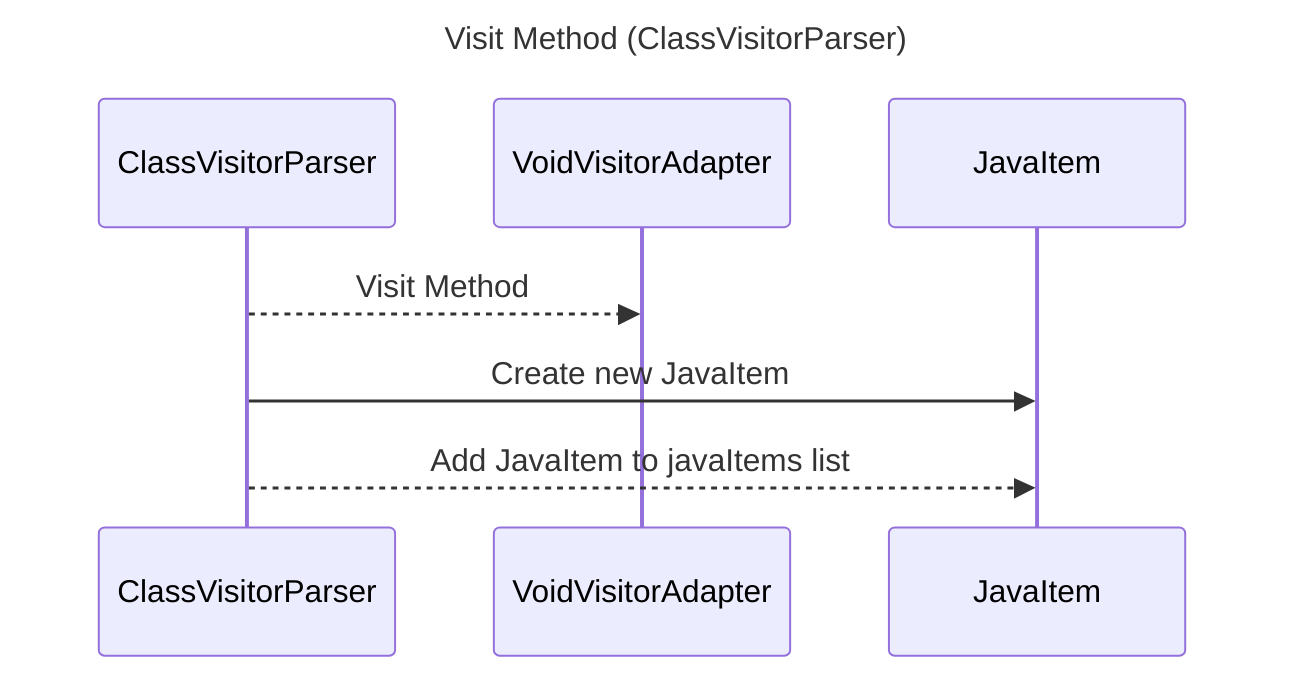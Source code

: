 ---
title: Visit Method (ClassVisitorParser)
---

sequenceDiagram
    participant ClassVisitorParser
    participant VoidVisitorAdapter
    participant JavaItem

    ClassVisitorParser -->> VoidVisitorAdapter: Visit Method
    ClassVisitorParser->>JavaItem: Create new JavaItem
    ClassVisitorParser-->>JavaItem: Add JavaItem to javaItems list
